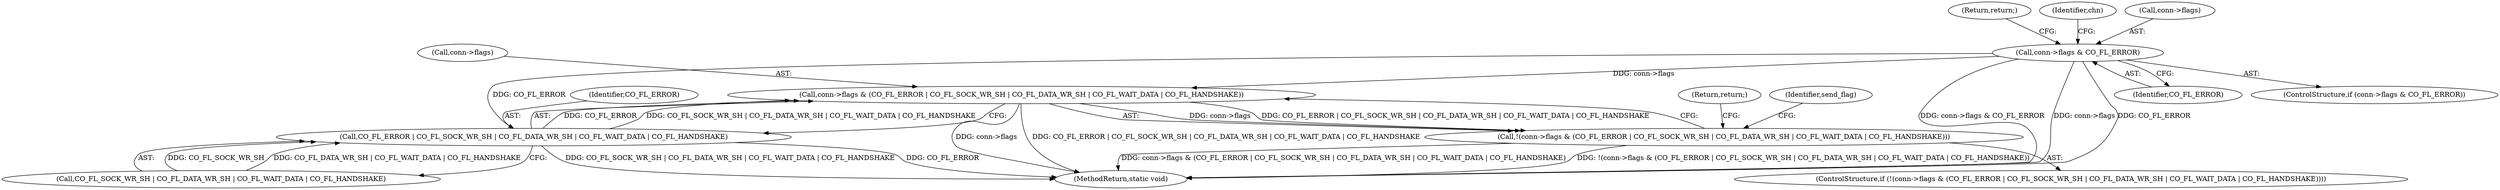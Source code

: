digraph "0_haproxy_b4d05093bc89f71377230228007e69a1434c1a0c_1@pointer" {
"1000168" [label="(Call,conn->flags & CO_FL_ERROR)"];
"1000184" [label="(Call,conn->flags & (CO_FL_ERROR | CO_FL_SOCK_WR_SH | CO_FL_DATA_WR_SH | CO_FL_WAIT_DATA | CO_FL_HANDSHAKE))"];
"1000183" [label="(Call,!(conn->flags & (CO_FL_ERROR | CO_FL_SOCK_WR_SH | CO_FL_DATA_WR_SH | CO_FL_WAIT_DATA | CO_FL_HANDSHAKE)))"];
"1000188" [label="(Call,CO_FL_ERROR | CO_FL_SOCK_WR_SH | CO_FL_DATA_WR_SH | CO_FL_WAIT_DATA | CO_FL_HANDSHAKE)"];
"1000285" [label="(Return,return;)"];
"1000172" [label="(Identifier,CO_FL_ERROR)"];
"1000168" [label="(Call,conn->flags & CO_FL_ERROR)"];
"1000173" [label="(Return,return;)"];
"1000188" [label="(Call,CO_FL_ERROR | CO_FL_SOCK_WR_SH | CO_FL_DATA_WR_SH | CO_FL_WAIT_DATA | CO_FL_HANDSHAKE)"];
"1000183" [label="(Call,!(conn->flags & (CO_FL_ERROR | CO_FL_SOCK_WR_SH | CO_FL_DATA_WR_SH | CO_FL_WAIT_DATA | CO_FL_HANDSHAKE)))"];
"1000185" [label="(Call,conn->flags)"];
"1000200" [label="(Identifier,send_flag)"];
"1000178" [label="(Identifier,chn)"];
"1000190" [label="(Call,CO_FL_SOCK_WR_SH | CO_FL_DATA_WR_SH | CO_FL_WAIT_DATA | CO_FL_HANDSHAKE)"];
"1000184" [label="(Call,conn->flags & (CO_FL_ERROR | CO_FL_SOCK_WR_SH | CO_FL_DATA_WR_SH | CO_FL_WAIT_DATA | CO_FL_HANDSHAKE))"];
"1000167" [label="(ControlStructure,if (conn->flags & CO_FL_ERROR))"];
"1000169" [label="(Call,conn->flags)"];
"1000189" [label="(Identifier,CO_FL_ERROR)"];
"1000286" [label="(MethodReturn,static void)"];
"1000182" [label="(ControlStructure,if (!(conn->flags & (CO_FL_ERROR | CO_FL_SOCK_WR_SH | CO_FL_DATA_WR_SH | CO_FL_WAIT_DATA | CO_FL_HANDSHAKE))))"];
"1000168" -> "1000167"  [label="AST: "];
"1000168" -> "1000172"  [label="CFG: "];
"1000169" -> "1000168"  [label="AST: "];
"1000172" -> "1000168"  [label="AST: "];
"1000173" -> "1000168"  [label="CFG: "];
"1000178" -> "1000168"  [label="CFG: "];
"1000168" -> "1000286"  [label="DDG: CO_FL_ERROR"];
"1000168" -> "1000286"  [label="DDG: conn->flags & CO_FL_ERROR"];
"1000168" -> "1000286"  [label="DDG: conn->flags"];
"1000168" -> "1000184"  [label="DDG: conn->flags"];
"1000168" -> "1000188"  [label="DDG: CO_FL_ERROR"];
"1000184" -> "1000183"  [label="AST: "];
"1000184" -> "1000188"  [label="CFG: "];
"1000185" -> "1000184"  [label="AST: "];
"1000188" -> "1000184"  [label="AST: "];
"1000183" -> "1000184"  [label="CFG: "];
"1000184" -> "1000286"  [label="DDG: conn->flags"];
"1000184" -> "1000286"  [label="DDG: CO_FL_ERROR | CO_FL_SOCK_WR_SH | CO_FL_DATA_WR_SH | CO_FL_WAIT_DATA | CO_FL_HANDSHAKE"];
"1000184" -> "1000183"  [label="DDG: conn->flags"];
"1000184" -> "1000183"  [label="DDG: CO_FL_ERROR | CO_FL_SOCK_WR_SH | CO_FL_DATA_WR_SH | CO_FL_WAIT_DATA | CO_FL_HANDSHAKE"];
"1000188" -> "1000184"  [label="DDG: CO_FL_ERROR"];
"1000188" -> "1000184"  [label="DDG: CO_FL_SOCK_WR_SH | CO_FL_DATA_WR_SH | CO_FL_WAIT_DATA | CO_FL_HANDSHAKE"];
"1000183" -> "1000182"  [label="AST: "];
"1000200" -> "1000183"  [label="CFG: "];
"1000285" -> "1000183"  [label="CFG: "];
"1000183" -> "1000286"  [label="DDG: conn->flags & (CO_FL_ERROR | CO_FL_SOCK_WR_SH | CO_FL_DATA_WR_SH | CO_FL_WAIT_DATA | CO_FL_HANDSHAKE)"];
"1000183" -> "1000286"  [label="DDG: !(conn->flags & (CO_FL_ERROR | CO_FL_SOCK_WR_SH | CO_FL_DATA_WR_SH | CO_FL_WAIT_DATA | CO_FL_HANDSHAKE))"];
"1000188" -> "1000190"  [label="CFG: "];
"1000189" -> "1000188"  [label="AST: "];
"1000190" -> "1000188"  [label="AST: "];
"1000188" -> "1000286"  [label="DDG: CO_FL_SOCK_WR_SH | CO_FL_DATA_WR_SH | CO_FL_WAIT_DATA | CO_FL_HANDSHAKE"];
"1000188" -> "1000286"  [label="DDG: CO_FL_ERROR"];
"1000190" -> "1000188"  [label="DDG: CO_FL_SOCK_WR_SH"];
"1000190" -> "1000188"  [label="DDG: CO_FL_DATA_WR_SH | CO_FL_WAIT_DATA | CO_FL_HANDSHAKE"];
}
